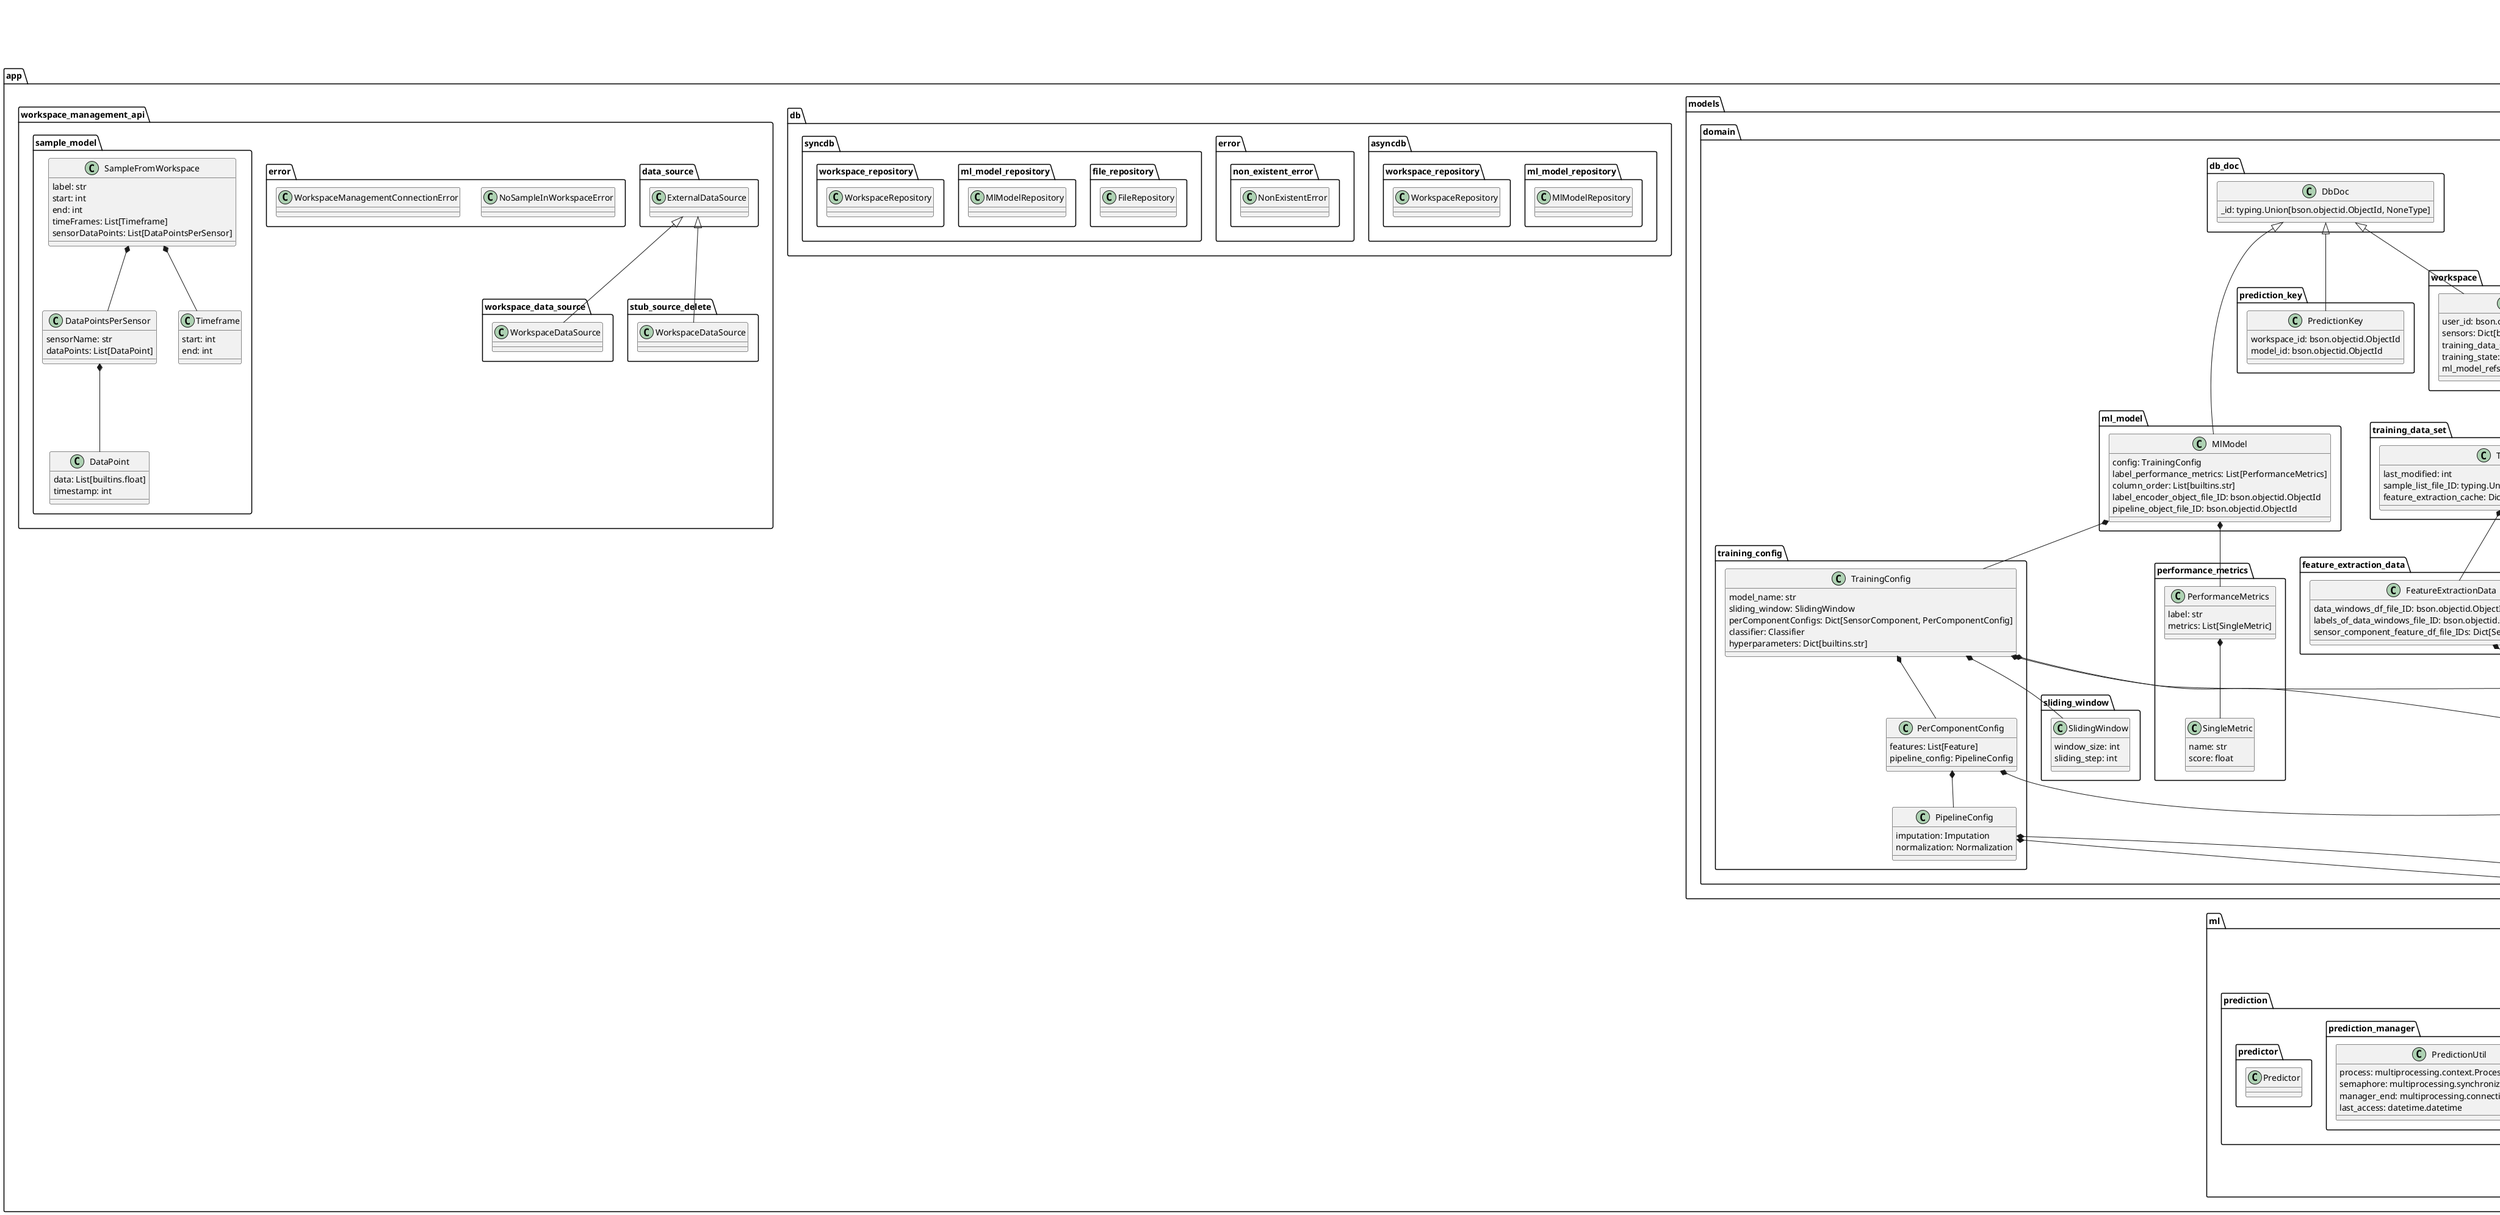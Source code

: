 @startuml
class app.models.domain.ml_model.MlModel {
  config: TrainingConfig
  label_performance_metrics: List[PerformanceMetrics]
  column_order: List[builtins.str]
  label_encoder_object_file_ID: bson.objectid.ObjectId
  pipeline_object_file_ID: bson.objectid.ObjectId
}
class app.db.asyncdb.ml_model_repository.MlModelRepository {
}
class app.db.error.non_existent_error.NonExistentError {
}
class app.models.domain.prediction_key.PredictionKey {
  workspace_id: bson.objectid.ObjectId
  model_id: bson.objectid.ObjectId
}
class app.models.domain.sensor.SensorComponent {
}
enum app.ml.training.training_state.TrainingState {
  NO_TRAINING_YET: NO_TRAINING_YET
  TRAINING_INITIATED: TRAINING_INITIATED
  FEATURE_EXTRACTION: FEATURE_EXTRACTION
  MODEL_TRAINING: MODEL_TRAINING
  CLASSIFICATION_REPORT: CLASSIFICATION_REPORT
  TRAINING_SUCCESSFUL: TRAINING_SUCCESSFUL
  WORKSPACE_MANAGEMENT_CONNECTION_ERROR: WORKSPACE_MANAGEMENT_CONNECTION_ERROR
  NO_SAMPLE_ERROR: NO_SAMPLE_ERROR
  TRAINING_ERROR: TRAINING_ERROR
}
class app.models.domain.workspace.Workspace {
  user_id: bson.objectid.ObjectId
  sensors: Dict[builtins.str, Sensor]
  training_data_set: TrainingDataSet
  training_state: TrainingState
  ml_model_refs: List[bson.objectid.ObjectId]
}
class app.db.asyncdb.workspace_repository.WorkspaceRepository {
}
class app.db.syncdb.file_repository.FileRepository {
}
class app.db.syncdb.ml_model_repository.MlModelRepository {
}
enum app.ml.objects.feature.enum.Feature {
  MINIMUM: MINIMUM
  MAXIMUM: MAXIMUM
  VARIANCE: VARIANCE
  ABS_ENERGY: ABS_ENERGY
  MEAN: MEAN
  MEDIAN: MEDIAN
  SKEWNESS: SKEWNESS
  KURTOSIS: KURTOSIS
}
class app.models.domain.training_data_set.TrainingDataSet {
  last_modified: int
  sample_list_file_ID: typing.Union[bson.objectid.ObjectId, NoneType]
  feature_extraction_cache: Dict[builtins.str, FeatureExtractionData]
}
class app.db.syncdb.workspace_repository.WorkspaceRepository {
}
class app.models.schemas.mongo_model.OID {
}
class app.models.schemas.parameters.ClassifierSelection {
  classifier: Classifier
  hyperparameters: Dict[builtins.str]
  conditions: List[builtins.str]
}
class app.models.schemas.parameters.ParametersInResponse {
  features: List[Feature]
  imputations: List[Imputation]
  normalizations: List[Normalization]
  classifierSelections: List[ClassifierSelection]
}
class app.models.schemas.prediction_config.PredictionConfig {
  sensors: List[SensorInPredictionConfig]
}
class app.models.schemas.prediction_data.PredictionData {
  predictionId: OID
  sample: SampleInPredict
}
class app.models.domain.sensor.Sensor {
  sampling_rate: int
  components: List[SensorComponent]
}
class app.models.schemas.sensor.SensorInPredictionConfig {
  name: str
  samplingRate: int
}
class app.models.schemas.sensor.SensorInWorkspace {
  name: str
  samplingRate: int
  dataFormat: List[builtins.str]
}
class app.models.schemas.workspace_config.WorkspaceConfig {
  workspaceId: OID
  sensors: List[SensorInWorkspace]
}
class app.models.schemas.ml_model.MlModelInResponse {
  config: TrainingConfigInResponse
  labelPerformanceMetrics: List[PerformanceMetricsInResponse]
}
class app.models.schemas.ml_model.MlModelMetadataInResponse {
  id: OID
  name: str
}
class app.models.schemas.ml_model.PerformanceMetricsInResponse {
  label: str
  metrics: List[SingleMetricInResponse]
}
class app.models.schemas.prediction_config.PredictionIdInResponse {
  predictionId: OID
}
class app.models.schemas.ml_model.SingleMetricInResponse {
  name: str
  score: float
}
class app.models.schemas.training_config.TrainingConfigInTrain {
  modelName: str
  windowSize: int
  slidingStep: int
  perComponentConfigs: List[PerComponentConfigInTrain]
  classifier: Classifier
  hyperparameters: Dict[builtins.str]
}
class app.models.schemas.training_state.TrainingStateInResponse {
  state: TrainingState
  error: typing.Union[str, NoneType]
}
enum app.ml.objects.classification.enum.Classifier {
  KNEIGHBORS_CLASSIFIER: KNEIGHBORS_CLASSIFIER
  MLP_CLASSIFIER: MLP_CLASSIFIER
  RANDOM_FOREST_CLASSIFIER: RANDOM_FOREST_CLASSIFIER
  SVC_CLASSIFIER: SVC_CLASSIFIER
}
class app.ml.objects.column_transfomer.PandasColumnTransformer {
  steps: List[]
}
enum app.ml.objects.imputation.enum.Imputation {
  MEAN_IMPUTATION: MEAN_IMPUTATION
  ZERO_INTERPOLATION: ZERO_INTERPOLATION
  LINEAR_INTERPOLATION: LINEAR_INTERPOLATION
  QUADRATIC_INTERPOLATION: QUADRATIC_INTERPOLATION
  CUBIC_INTERPOLATION: CUBIC_INTERPOLATION
  MOVING_AVERAGE_IMPUTATION: MOVING_AVERAGE_IMPUTATION
  LAST_OBSERVATION_CARRIED_FORWARD_IMPUTATION: LAST_OBSERVATION_CARRIED_FORWARD_IMPUTATION
}
enum app.ml.objects.normalization.enum.Normalization {
  MIN_MAX_SCALER: MIN_MAX_SCALER
  NORMALIZER: NORMALIZER
  QUANTILE_TRANSFORMER: QUANTILE_TRANSFORMER
  ROBUST_SCALER: ROBUST_SCALER
  STANDARD_SCALER: STANDARD_SCALER
}
class app.models.domain.training_config.PipelineConfig {
  imputation: Imputation
  normalization: Normalization
}
class app.ml.prediction.data_set_manager.DataSetManager {
}
class app.models.domain.sliding_window.SlidingWindow {
  window_size: int
  sliding_step: int
}
class app.ml.prediction.prediction_manager.PredictionManager {
}
class app.ml.prediction.prediction_manager.PredictionUtil {
  process: multiprocessing.context.Process
  semaphore: multiprocessing.synchronize.Semaphore
  manager_end: multiprocessing.connection.Connection
  last_access: datetime.datetime
}
class app.ml.prediction.predictor.Predictor {
}
class app.models.schemas.prediction_data.SampleInPredict {
  start: int
  end: int
  sensorDataPoints: List[DataPointsPerSensorInPredict]
}
class app.models.schemas.training_config.HyperparameterInResponse {
  name: str
  value: typing.Any
}
class app.models.domain.training_config.PerComponentConfig {
  features: List[Feature]
  pipeline_config: PipelineConfig
}
class app.models.schemas.training_config.PerComponentConfigInTrain {
  sensor: str
  component: str
  features: List[Feature]
  imputation: Imputation
  normalizer: Normalization
}
class app.models.domain.training_config.TrainingConfig {
  model_name: str
  sliding_window: SlidingWindow
  perComponentConfigs: Dict[SensorComponent, PerComponentConfig]
  classifier: Classifier
  hyperparameters: Dict[builtins.str]
}
class app.models.schemas.training_config.TrainingConfigInResponse {
  modelName: str
  windowSize: int
  slidingStep: int
  perComponentConfigs: List[PerComponentConfigInTrain]
  classifier: Classifier
  hyperparameters: List[HyperparameterInResponse]
}
class app.ml.training.data_set_manager.DataSetManager {
}
class app.workspace_management_api.data_source.ExternalDataSource {
}
class app.models.domain.feature_extraction_data.FeatureExtractionData {
  data_windows_df_file_ID: bson.objectid.ObjectId
  labels_of_data_windows_file_ID: bson.objectid.ObjectId
  sensor_component_feature_df_file_IDs: Dict[SensorComponent]
}
class app.models.domain.sample.InterpolatedSample {
  label: str
  data_frame: pandas.core.frame.DataFrame
}
class app.workspace_management_api.error.NoSampleInWorkspaceError {
}
class app.ml.training.trainer.Trainer {
}
class app.workspace_management_api.error.WorkspaceManagementConnectionError {
}
class app.workspace_management_api.workspace_data_source.WorkspaceDataSource {
}
class app.models.domain.performance_metrics.PerformanceMetrics {
  label: str
  metrics: List[SingleMetric]
}
class app.models.domain.performance_metrics.SingleMetric {
  name: str
  score: float
}
class app.workspace_management_api.sample_model.DataPoint {
  data: List[builtins.float]
  timestamp: int
}
class app.workspace_management_api.sample_model.SampleFromWorkspace {
  label: str
  start: int
  end: int
  timeFrames: List[Timeframe]
  sensorDataPoints: List[DataPointsPerSensor]
}
class app.workspace_management_api.sample_model.Timeframe {
  start: int
  end: int
}
class app.models.domain.db_doc.DbDoc {
  _id: typing.Union[bson.objectid.ObjectId, NoneType]
}
class app.models.schemas.mongo_model.MongoModel {
}
class app.models.schemas.prediction_data.DataPointInPredict {
  data: List[builtins.float]
  timestamp: int
}
class app.models.schemas.prediction_data.DataPointsPerSensorInPredict {
  sensor: str
  dataPoints: List[DataPointInPredict]
}
class app.workspace_management_api.sample_model.DataPointsPerSensor {
  sensorName: str
  dataPoints: List[DataPoint]
}
class app.workspace_management_api.stub_source_delete.WorkspaceDataSource {
}
app.models.domain.ml_model.MlModel *-- app.models.domain.training_config.TrainingConfig
app.models.domain.ml_model.MlModel *-- app.models.domain.performance_metrics.PerformanceMetrics
app.models.domain.db_doc.DbDoc <|-- app.models.domain.ml_model.MlModel
app.models.domain.db_doc.DbDoc <|-- app.models.domain.prediction_key.PredictionKey
app.models.domain.workspace.Workspace *-- app.models.domain.sensor.Sensor
app.models.domain.workspace.Workspace *-- app.models.domain.training_data_set.TrainingDataSet
app.models.domain.workspace.Workspace *-- app.ml.training.training_state.TrainingState
app.models.domain.db_doc.DbDoc <|-- app.models.domain.workspace.Workspace
app.models.domain.training_data_set.TrainingDataSet *-- app.models.domain.feature_extraction_data.FeatureExtractionData
app.models.schemas.parameters.ClassifierSelection *-- app.ml.objects.classification.enum.Classifier
app.models.schemas.mongo_model.MongoModel <|-- app.models.schemas.parameters.ClassifierSelection
app.models.schemas.parameters.ParametersInResponse *-- app.ml.objects.feature.enum.Feature
app.models.schemas.parameters.ParametersInResponse *-- app.ml.objects.imputation.enum.Imputation
app.models.schemas.parameters.ParametersInResponse *-- app.ml.objects.normalization.enum.Normalization
app.models.schemas.parameters.ParametersInResponse *-- app.models.schemas.parameters.ClassifierSelection
app.models.schemas.mongo_model.MongoModel <|-- app.models.schemas.parameters.ParametersInResponse
app.models.schemas.prediction_config.PredictionConfig *-- app.models.schemas.sensor.SensorInPredictionConfig
app.models.schemas.mongo_model.MongoModel <|-- app.models.schemas.prediction_config.PredictionConfig
app.models.schemas.prediction_data.PredictionData *-- app.models.schemas.mongo_model.OID
app.models.schemas.prediction_data.PredictionData *-- app.models.schemas.prediction_data.SampleInPredict
app.models.schemas.mongo_model.MongoModel <|-- app.models.schemas.prediction_data.PredictionData
app.models.domain.sensor.Sensor *-- app.models.domain.sensor.SensorComponent
app.models.schemas.mongo_model.MongoModel <|-- app.models.schemas.sensor.SensorInPredictionConfig
app.models.schemas.mongo_model.MongoModel <|-- app.models.schemas.sensor.SensorInWorkspace
app.models.schemas.workspace_config.WorkspaceConfig *-- app.models.schemas.mongo_model.OID
app.models.schemas.workspace_config.WorkspaceConfig *-- app.models.schemas.sensor.SensorInWorkspace
app.models.schemas.mongo_model.MongoModel <|-- app.models.schemas.workspace_config.WorkspaceConfig
app.models.schemas.ml_model.MlModelInResponse *-- app.models.schemas.training_config.TrainingConfigInResponse
app.models.schemas.ml_model.MlModelInResponse *-- app.models.schemas.ml_model.PerformanceMetricsInResponse
app.models.schemas.mongo_model.MongoModel <|-- app.models.schemas.ml_model.MlModelInResponse
app.models.schemas.ml_model.MlModelMetadataInResponse *-- app.models.schemas.mongo_model.OID
app.models.schemas.mongo_model.MongoModel <|-- app.models.schemas.ml_model.MlModelMetadataInResponse
app.models.schemas.ml_model.PerformanceMetricsInResponse *-- app.models.schemas.ml_model.SingleMetricInResponse
app.models.schemas.mongo_model.MongoModel <|-- app.models.schemas.ml_model.PerformanceMetricsInResponse
app.models.schemas.prediction_config.PredictionIdInResponse *-- app.models.schemas.mongo_model.OID
app.models.schemas.mongo_model.MongoModel <|-- app.models.schemas.prediction_config.PredictionIdInResponse
app.models.schemas.mongo_model.MongoModel <|-- app.models.schemas.ml_model.SingleMetricInResponse
app.models.schemas.training_config.TrainingConfigInTrain *-- app.models.schemas.training_config.PerComponentConfigInTrain
app.models.schemas.training_config.TrainingConfigInTrain *-- app.ml.objects.classification.enum.Classifier
app.models.schemas.mongo_model.MongoModel <|-- app.models.schemas.training_config.TrainingConfigInTrain
app.models.schemas.training_state.TrainingStateInResponse *-- app.ml.training.training_state.TrainingState
app.models.domain.training_config.PipelineConfig *-- app.ml.objects.imputation.enum.Imputation
app.models.domain.training_config.PipelineConfig *-- app.ml.objects.normalization.enum.Normalization
app.models.schemas.prediction_data.SampleInPredict *-- app.models.schemas.prediction_data.DataPointsPerSensorInPredict
app.models.schemas.mongo_model.MongoModel <|-- app.models.schemas.prediction_data.SampleInPredict
app.models.schemas.mongo_model.MongoModel <|-- app.models.schemas.training_config.HyperparameterInResponse
app.models.domain.training_config.PerComponentConfig *-- app.ml.objects.feature.enum.Feature
app.models.domain.training_config.PerComponentConfig *-- app.models.domain.training_config.PipelineConfig
app.models.schemas.training_config.PerComponentConfigInTrain *-- app.ml.objects.feature.enum.Feature
app.models.schemas.training_config.PerComponentConfigInTrain *-- app.ml.objects.imputation.enum.Imputation
app.models.schemas.training_config.PerComponentConfigInTrain *-- app.ml.objects.normalization.enum.Normalization
app.models.schemas.mongo_model.MongoModel <|-- app.models.schemas.training_config.PerComponentConfigInTrain
app.models.domain.training_config.TrainingConfig *-- app.models.domain.sliding_window.SlidingWindow
app.models.domain.training_config.TrainingConfig *-- app.models.domain.sensor.SensorComponent
app.models.domain.training_config.TrainingConfig *-- app.models.domain.training_config.PerComponentConfig
app.models.domain.training_config.TrainingConfig *-- app.ml.objects.classification.enum.Classifier
app.models.schemas.training_config.TrainingConfigInResponse *-- app.models.schemas.training_config.PerComponentConfigInTrain
app.models.schemas.training_config.TrainingConfigInResponse *-- app.ml.objects.classification.enum.Classifier
app.models.schemas.training_config.TrainingConfigInResponse *-- app.models.schemas.training_config.HyperparameterInResponse
app.models.domain.feature_extraction_data.FeatureExtractionData *-- app.models.domain.sensor.SensorComponent
app.workspace_management_api.data_source.ExternalDataSource <|-- app.workspace_management_api.workspace_data_source.WorkspaceDataSource
app.models.domain.performance_metrics.PerformanceMetrics *-- app.models.domain.performance_metrics.SingleMetric
app.workspace_management_api.sample_model.SampleFromWorkspace *-- app.workspace_management_api.sample_model.Timeframe
app.workspace_management_api.sample_model.SampleFromWorkspace *-- app.workspace_management_api.sample_model.DataPointsPerSensor
app.models.schemas.mongo_model.MongoModel <|-- app.models.schemas.prediction_data.DataPointInPredict
app.models.schemas.prediction_data.DataPointsPerSensorInPredict *-- app.models.schemas.prediction_data.DataPointInPredict
app.models.schemas.mongo_model.MongoModel <|-- app.models.schemas.prediction_data.DataPointsPerSensorInPredict
app.workspace_management_api.sample_model.DataPointsPerSensor *-- app.workspace_management_api.sample_model.DataPoint
app.workspace_management_api.data_source.ExternalDataSource <|-- app.workspace_management_api.stub_source_delete.WorkspaceDataSource
@enduml